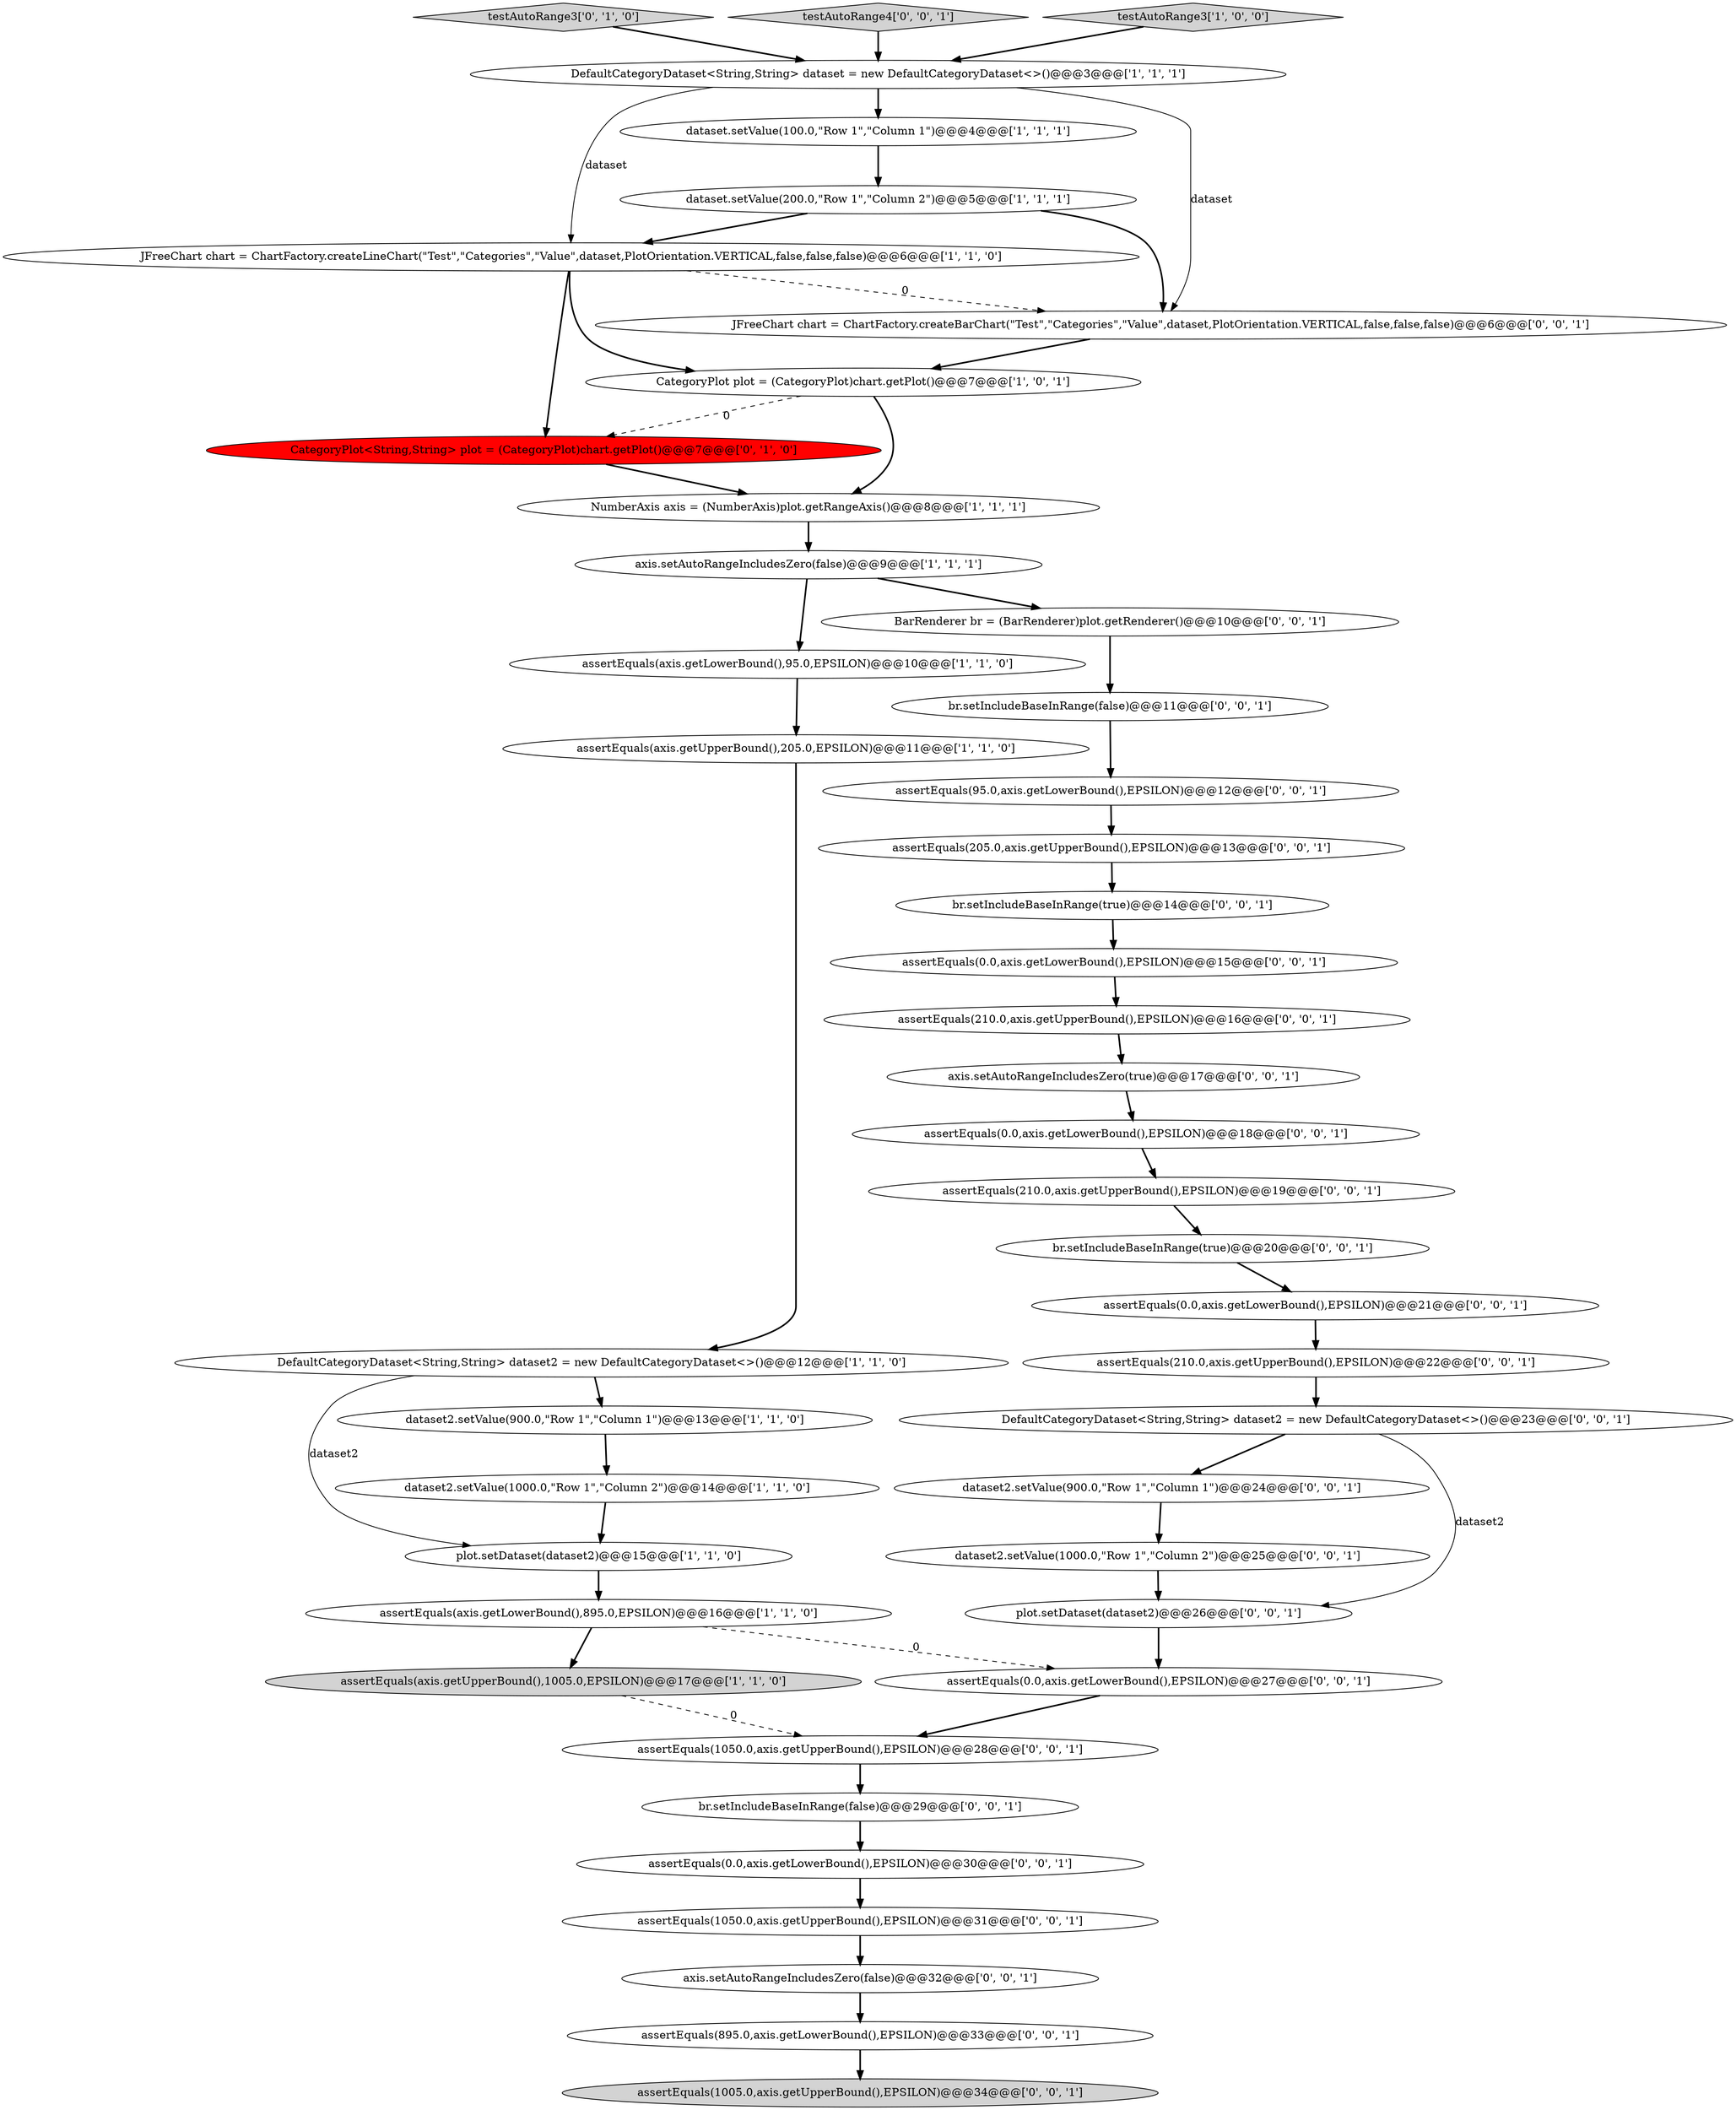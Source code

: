 digraph {
39 [style = filled, label = "assertEquals(95.0,axis.getLowerBound(),EPSILON)@@@12@@@['0', '0', '1']", fillcolor = white, shape = ellipse image = "AAA0AAABBB3BBB"];
24 [style = filled, label = "br.setIncludeBaseInRange(false)@@@11@@@['0', '0', '1']", fillcolor = white, shape = ellipse image = "AAA0AAABBB3BBB"];
20 [style = filled, label = "axis.setAutoRangeIncludesZero(false)@@@32@@@['0', '0', '1']", fillcolor = white, shape = ellipse image = "AAA0AAABBB3BBB"];
10 [style = filled, label = "assertEquals(axis.getUpperBound(),1005.0,EPSILON)@@@17@@@['1', '1', '0']", fillcolor = lightgray, shape = ellipse image = "AAA0AAABBB1BBB"];
41 [style = filled, label = "assertEquals(1005.0,axis.getUpperBound(),EPSILON)@@@34@@@['0', '0', '1']", fillcolor = lightgray, shape = ellipse image = "AAA0AAABBB3BBB"];
0 [style = filled, label = "CategoryPlot plot = (CategoryPlot)chart.getPlot()@@@7@@@['1', '0', '1']", fillcolor = white, shape = ellipse image = "AAA0AAABBB1BBB"];
18 [style = filled, label = "assertEquals(210.0,axis.getUpperBound(),EPSILON)@@@22@@@['0', '0', '1']", fillcolor = white, shape = ellipse image = "AAA0AAABBB3BBB"];
12 [style = filled, label = "DefaultCategoryDataset<String,String> dataset2 = new DefaultCategoryDataset<>()@@@12@@@['1', '1', '0']", fillcolor = white, shape = ellipse image = "AAA0AAABBB1BBB"];
17 [style = filled, label = "testAutoRange3['0', '1', '0']", fillcolor = lightgray, shape = diamond image = "AAA0AAABBB2BBB"];
14 [style = filled, label = "dataset.setValue(100.0,\"Row 1\",\"Column 1\")@@@4@@@['1', '1', '1']", fillcolor = white, shape = ellipse image = "AAA0AAABBB1BBB"];
23 [style = filled, label = "assertEquals(0.0,axis.getLowerBound(),EPSILON)@@@15@@@['0', '0', '1']", fillcolor = white, shape = ellipse image = "AAA0AAABBB3BBB"];
37 [style = filled, label = "testAutoRange4['0', '0', '1']", fillcolor = lightgray, shape = diamond image = "AAA0AAABBB3BBB"];
27 [style = filled, label = "br.setIncludeBaseInRange(true)@@@20@@@['0', '0', '1']", fillcolor = white, shape = ellipse image = "AAA0AAABBB3BBB"];
22 [style = filled, label = "assertEquals(0.0,axis.getLowerBound(),EPSILON)@@@27@@@['0', '0', '1']", fillcolor = white, shape = ellipse image = "AAA0AAABBB3BBB"];
4 [style = filled, label = "dataset.setValue(200.0,\"Row 1\",\"Column 2\")@@@5@@@['1', '1', '1']", fillcolor = white, shape = ellipse image = "AAA0AAABBB1BBB"];
11 [style = filled, label = "NumberAxis axis = (NumberAxis)plot.getRangeAxis()@@@8@@@['1', '1', '1']", fillcolor = white, shape = ellipse image = "AAA0AAABBB1BBB"];
2 [style = filled, label = "JFreeChart chart = ChartFactory.createLineChart(\"Test\",\"Categories\",\"Value\",dataset,PlotOrientation.VERTICAL,false,false,false)@@@6@@@['1', '1', '0']", fillcolor = white, shape = ellipse image = "AAA0AAABBB1BBB"];
43 [style = filled, label = "assertEquals(1050.0,axis.getUpperBound(),EPSILON)@@@28@@@['0', '0', '1']", fillcolor = white, shape = ellipse image = "AAA0AAABBB3BBB"];
36 [style = filled, label = "assertEquals(895.0,axis.getLowerBound(),EPSILON)@@@33@@@['0', '0', '1']", fillcolor = white, shape = ellipse image = "AAA0AAABBB3BBB"];
21 [style = filled, label = "assertEquals(0.0,axis.getLowerBound(),EPSILON)@@@30@@@['0', '0', '1']", fillcolor = white, shape = ellipse image = "AAA0AAABBB3BBB"];
7 [style = filled, label = "plot.setDataset(dataset2)@@@15@@@['1', '1', '0']", fillcolor = white, shape = ellipse image = "AAA0AAABBB1BBB"];
9 [style = filled, label = "assertEquals(axis.getLowerBound(),95.0,EPSILON)@@@10@@@['1', '1', '0']", fillcolor = white, shape = ellipse image = "AAA0AAABBB1BBB"];
25 [style = filled, label = "dataset2.setValue(900.0,\"Row 1\",\"Column 1\")@@@24@@@['0', '0', '1']", fillcolor = white, shape = ellipse image = "AAA0AAABBB3BBB"];
15 [style = filled, label = "testAutoRange3['1', '0', '0']", fillcolor = lightgray, shape = diamond image = "AAA0AAABBB1BBB"];
30 [style = filled, label = "assertEquals(210.0,axis.getUpperBound(),EPSILON)@@@19@@@['0', '0', '1']", fillcolor = white, shape = ellipse image = "AAA0AAABBB3BBB"];
35 [style = filled, label = "assertEquals(0.0,axis.getLowerBound(),EPSILON)@@@18@@@['0', '0', '1']", fillcolor = white, shape = ellipse image = "AAA0AAABBB3BBB"];
31 [style = filled, label = "plot.setDataset(dataset2)@@@26@@@['0', '0', '1']", fillcolor = white, shape = ellipse image = "AAA0AAABBB3BBB"];
34 [style = filled, label = "JFreeChart chart = ChartFactory.createBarChart(\"Test\",\"Categories\",\"Value\",dataset,PlotOrientation.VERTICAL,false,false,false)@@@6@@@['0', '0', '1']", fillcolor = white, shape = ellipse image = "AAA0AAABBB3BBB"];
6 [style = filled, label = "dataset2.setValue(900.0,\"Row 1\",\"Column 1\")@@@13@@@['1', '1', '0']", fillcolor = white, shape = ellipse image = "AAA0AAABBB1BBB"];
5 [style = filled, label = "assertEquals(axis.getUpperBound(),205.0,EPSILON)@@@11@@@['1', '1', '0']", fillcolor = white, shape = ellipse image = "AAA0AAABBB1BBB"];
38 [style = filled, label = "assertEquals(205.0,axis.getUpperBound(),EPSILON)@@@13@@@['0', '0', '1']", fillcolor = white, shape = ellipse image = "AAA0AAABBB3BBB"];
26 [style = filled, label = "assertEquals(210.0,axis.getUpperBound(),EPSILON)@@@16@@@['0', '0', '1']", fillcolor = white, shape = ellipse image = "AAA0AAABBB3BBB"];
33 [style = filled, label = "BarRenderer br = (BarRenderer)plot.getRenderer()@@@10@@@['0', '0', '1']", fillcolor = white, shape = ellipse image = "AAA0AAABBB3BBB"];
42 [style = filled, label = "assertEquals(1050.0,axis.getUpperBound(),EPSILON)@@@31@@@['0', '0', '1']", fillcolor = white, shape = ellipse image = "AAA0AAABBB3BBB"];
1 [style = filled, label = "axis.setAutoRangeIncludesZero(false)@@@9@@@['1', '1', '1']", fillcolor = white, shape = ellipse image = "AAA0AAABBB1BBB"];
8 [style = filled, label = "dataset2.setValue(1000.0,\"Row 1\",\"Column 2\")@@@14@@@['1', '1', '0']", fillcolor = white, shape = ellipse image = "AAA0AAABBB1BBB"];
44 [style = filled, label = "DefaultCategoryDataset<String,String> dataset2 = new DefaultCategoryDataset<>()@@@23@@@['0', '0', '1']", fillcolor = white, shape = ellipse image = "AAA0AAABBB3BBB"];
16 [style = filled, label = "CategoryPlot<String,String> plot = (CategoryPlot)chart.getPlot()@@@7@@@['0', '1', '0']", fillcolor = red, shape = ellipse image = "AAA1AAABBB2BBB"];
32 [style = filled, label = "br.setIncludeBaseInRange(false)@@@29@@@['0', '0', '1']", fillcolor = white, shape = ellipse image = "AAA0AAABBB3BBB"];
28 [style = filled, label = "dataset2.setValue(1000.0,\"Row 1\",\"Column 2\")@@@25@@@['0', '0', '1']", fillcolor = white, shape = ellipse image = "AAA0AAABBB3BBB"];
3 [style = filled, label = "assertEquals(axis.getLowerBound(),895.0,EPSILON)@@@16@@@['1', '1', '0']", fillcolor = white, shape = ellipse image = "AAA0AAABBB1BBB"];
40 [style = filled, label = "br.setIncludeBaseInRange(true)@@@14@@@['0', '0', '1']", fillcolor = white, shape = ellipse image = "AAA0AAABBB3BBB"];
13 [style = filled, label = "DefaultCategoryDataset<String,String> dataset = new DefaultCategoryDataset<>()@@@3@@@['1', '1', '1']", fillcolor = white, shape = ellipse image = "AAA0AAABBB1BBB"];
19 [style = filled, label = "assertEquals(0.0,axis.getLowerBound(),EPSILON)@@@21@@@['0', '0', '1']", fillcolor = white, shape = ellipse image = "AAA0AAABBB3BBB"];
29 [style = filled, label = "axis.setAutoRangeIncludesZero(true)@@@17@@@['0', '0', '1']", fillcolor = white, shape = ellipse image = "AAA0AAABBB3BBB"];
20->36 [style = bold, label=""];
15->13 [style = bold, label=""];
19->18 [style = bold, label=""];
25->28 [style = bold, label=""];
16->11 [style = bold, label=""];
31->22 [style = bold, label=""];
32->21 [style = bold, label=""];
21->42 [style = bold, label=""];
36->41 [style = bold, label=""];
13->2 [style = solid, label="dataset"];
11->1 [style = bold, label=""];
26->29 [style = bold, label=""];
28->31 [style = bold, label=""];
22->43 [style = bold, label=""];
30->27 [style = bold, label=""];
42->20 [style = bold, label=""];
12->7 [style = solid, label="dataset2"];
23->26 [style = bold, label=""];
24->39 [style = bold, label=""];
43->32 [style = bold, label=""];
0->16 [style = dashed, label="0"];
0->11 [style = bold, label=""];
3->22 [style = dashed, label="0"];
4->2 [style = bold, label=""];
12->6 [style = bold, label=""];
34->0 [style = bold, label=""];
7->3 [style = bold, label=""];
1->9 [style = bold, label=""];
8->7 [style = bold, label=""];
40->23 [style = bold, label=""];
3->10 [style = bold, label=""];
1->33 [style = bold, label=""];
2->0 [style = bold, label=""];
18->44 [style = bold, label=""];
5->12 [style = bold, label=""];
44->31 [style = solid, label="dataset2"];
33->24 [style = bold, label=""];
6->8 [style = bold, label=""];
13->34 [style = solid, label="dataset"];
2->34 [style = dashed, label="0"];
39->38 [style = bold, label=""];
9->5 [style = bold, label=""];
44->25 [style = bold, label=""];
17->13 [style = bold, label=""];
27->19 [style = bold, label=""];
10->43 [style = dashed, label="0"];
29->35 [style = bold, label=""];
37->13 [style = bold, label=""];
38->40 [style = bold, label=""];
35->30 [style = bold, label=""];
13->14 [style = bold, label=""];
4->34 [style = bold, label=""];
14->4 [style = bold, label=""];
2->16 [style = bold, label=""];
}

